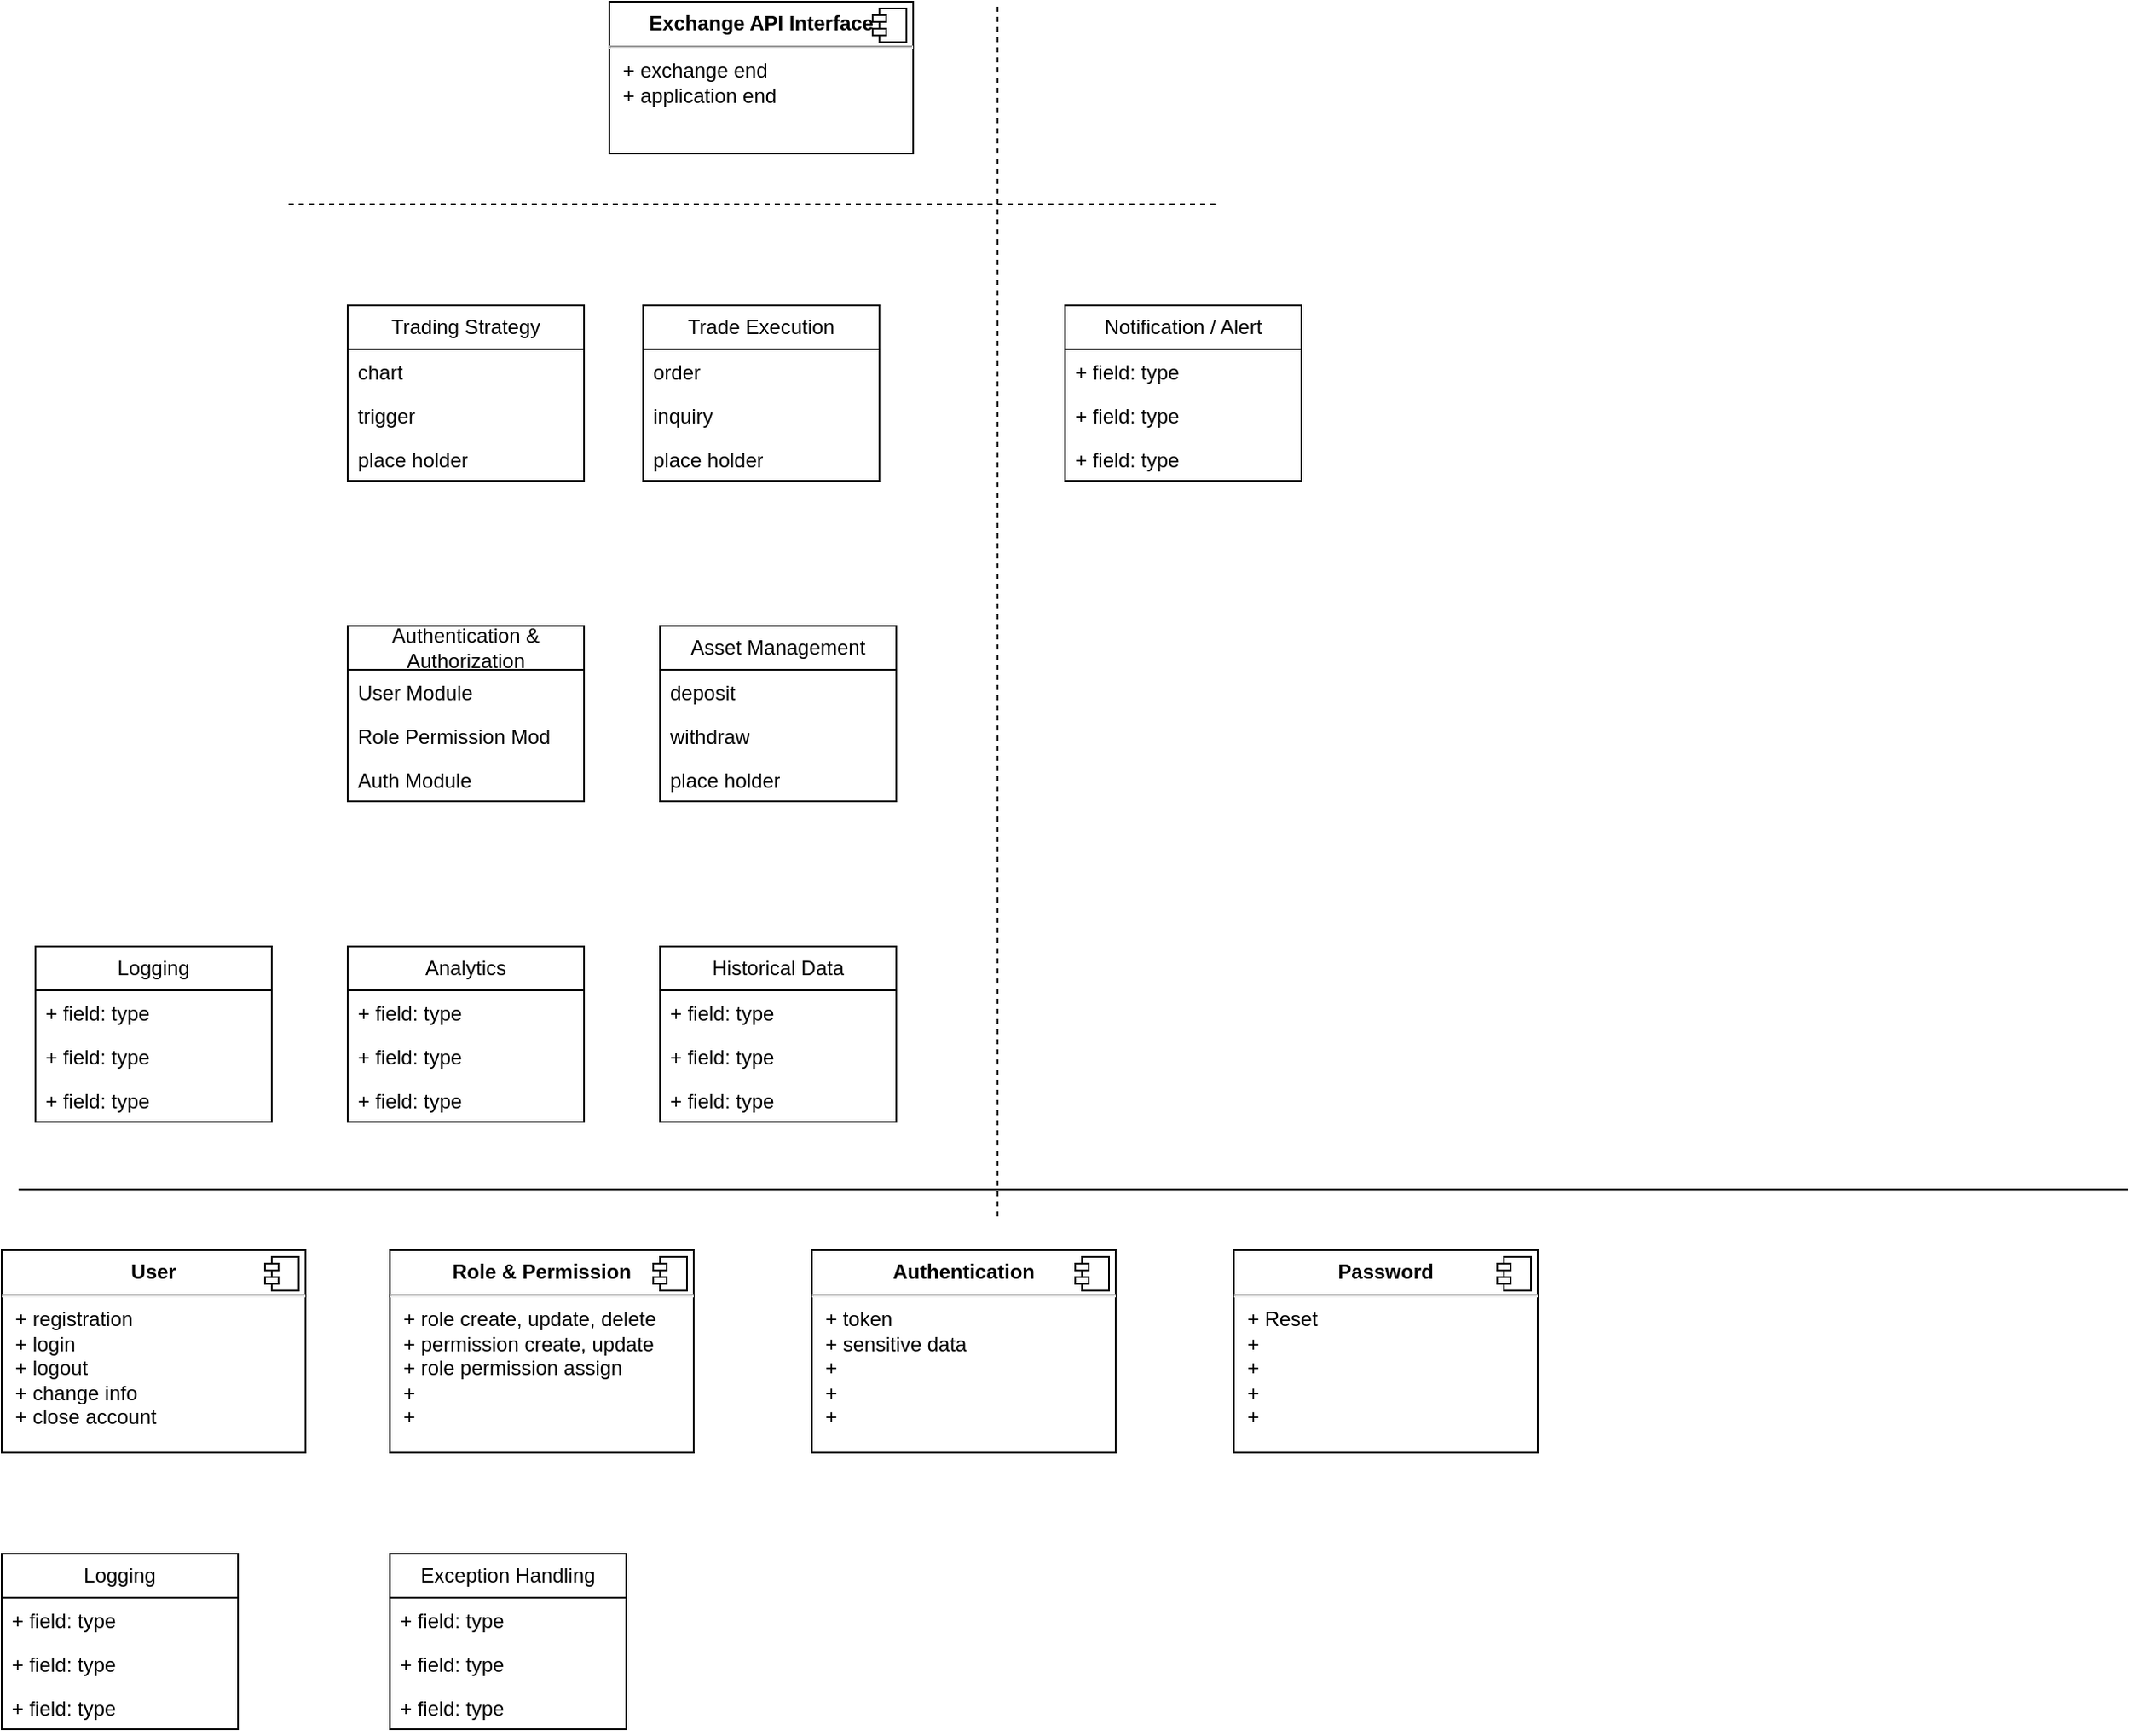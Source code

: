<mxfile version="21.2.9" type="github">
  <diagram name="Page-1" id="73ckfo2DLwfB0zwxTyM4">
    <mxGraphModel dx="1806" dy="1152" grid="1" gridSize="10" guides="1" tooltips="1" connect="1" arrows="1" fold="1" page="1" pageScale="1" pageWidth="850" pageHeight="1100" math="0" shadow="0">
      <root>
        <mxCell id="0" />
        <mxCell id="1" parent="0" />
        <mxCell id="9XtSm5aBb7Ffbd0GUGP9-6" value="Trading Strategy" style="swimlane;fontStyle=0;childLayout=stackLayout;horizontal=1;startSize=26;fillColor=none;horizontalStack=0;resizeParent=1;resizeParentMax=0;resizeLast=0;collapsible=1;marginBottom=0;whiteSpace=wrap;html=1;" parent="1" vertex="1">
          <mxGeometry x="355" y="440" width="140" height="104" as="geometry" />
        </mxCell>
        <mxCell id="9XtSm5aBb7Ffbd0GUGP9-7" value="chart" style="text;strokeColor=none;fillColor=none;align=left;verticalAlign=top;spacingLeft=4;spacingRight=4;overflow=hidden;rotatable=0;points=[[0,0.5],[1,0.5]];portConstraint=eastwest;whiteSpace=wrap;html=1;" parent="9XtSm5aBb7Ffbd0GUGP9-6" vertex="1">
          <mxGeometry y="26" width="140" height="26" as="geometry" />
        </mxCell>
        <mxCell id="9XtSm5aBb7Ffbd0GUGP9-8" value="trigger" style="text;strokeColor=none;fillColor=none;align=left;verticalAlign=top;spacingLeft=4;spacingRight=4;overflow=hidden;rotatable=0;points=[[0,0.5],[1,0.5]];portConstraint=eastwest;whiteSpace=wrap;html=1;" parent="9XtSm5aBb7Ffbd0GUGP9-6" vertex="1">
          <mxGeometry y="52" width="140" height="26" as="geometry" />
        </mxCell>
        <mxCell id="9XtSm5aBb7Ffbd0GUGP9-9" value="place holder" style="text;strokeColor=none;fillColor=none;align=left;verticalAlign=top;spacingLeft=4;spacingRight=4;overflow=hidden;rotatable=0;points=[[0,0.5],[1,0.5]];portConstraint=eastwest;whiteSpace=wrap;html=1;" parent="9XtSm5aBb7Ffbd0GUGP9-6" vertex="1">
          <mxGeometry y="78" width="140" height="26" as="geometry" />
        </mxCell>
        <mxCell id="9XtSm5aBb7Ffbd0GUGP9-10" value="&lt;p style=&quot;margin:0px;margin-top:6px;text-align:center;&quot;&gt;&lt;b&gt;Exchange API Interface&lt;/b&gt;&lt;/p&gt;&lt;hr&gt;&lt;p style=&quot;margin:0px;margin-left:8px;&quot;&gt;+ exchange end&lt;br&gt;+ application end&lt;/p&gt;" style="align=left;overflow=fill;html=1;dropTarget=0;whiteSpace=wrap;" parent="1" vertex="1">
          <mxGeometry x="510" y="260" width="180" height="90" as="geometry" />
        </mxCell>
        <mxCell id="9XtSm5aBb7Ffbd0GUGP9-11" value="" style="shape=component;jettyWidth=8;jettyHeight=4;" parent="9XtSm5aBb7Ffbd0GUGP9-10" vertex="1">
          <mxGeometry x="1" width="20" height="20" relative="1" as="geometry">
            <mxPoint x="-24" y="4" as="offset" />
          </mxGeometry>
        </mxCell>
        <mxCell id="D-Yq91E-UCHwqCJ7QkfF-1" value="Asset Management" style="swimlane;fontStyle=0;childLayout=stackLayout;horizontal=1;startSize=26;fillColor=none;horizontalStack=0;resizeParent=1;resizeParentMax=0;resizeLast=0;collapsible=1;marginBottom=0;whiteSpace=wrap;html=1;" vertex="1" parent="1">
          <mxGeometry x="540" y="630" width="140" height="104" as="geometry" />
        </mxCell>
        <mxCell id="D-Yq91E-UCHwqCJ7QkfF-2" value="deposit" style="text;strokeColor=none;fillColor=none;align=left;verticalAlign=top;spacingLeft=4;spacingRight=4;overflow=hidden;rotatable=0;points=[[0,0.5],[1,0.5]];portConstraint=eastwest;whiteSpace=wrap;html=1;" vertex="1" parent="D-Yq91E-UCHwqCJ7QkfF-1">
          <mxGeometry y="26" width="140" height="26" as="geometry" />
        </mxCell>
        <mxCell id="D-Yq91E-UCHwqCJ7QkfF-3" value="withdraw" style="text;strokeColor=none;fillColor=none;align=left;verticalAlign=top;spacingLeft=4;spacingRight=4;overflow=hidden;rotatable=0;points=[[0,0.5],[1,0.5]];portConstraint=eastwest;whiteSpace=wrap;html=1;" vertex="1" parent="D-Yq91E-UCHwqCJ7QkfF-1">
          <mxGeometry y="52" width="140" height="26" as="geometry" />
        </mxCell>
        <mxCell id="D-Yq91E-UCHwqCJ7QkfF-4" value="place holder" style="text;strokeColor=none;fillColor=none;align=left;verticalAlign=top;spacingLeft=4;spacingRight=4;overflow=hidden;rotatable=0;points=[[0,0.5],[1,0.5]];portConstraint=eastwest;whiteSpace=wrap;html=1;" vertex="1" parent="D-Yq91E-UCHwqCJ7QkfF-1">
          <mxGeometry y="78" width="140" height="26" as="geometry" />
        </mxCell>
        <mxCell id="D-Yq91E-UCHwqCJ7QkfF-5" value="Authentication &amp;amp; Authorization " style="swimlane;fontStyle=0;childLayout=stackLayout;horizontal=1;startSize=26;fillColor=none;horizontalStack=0;resizeParent=1;resizeParentMax=0;resizeLast=0;collapsible=1;marginBottom=0;whiteSpace=wrap;html=1;" vertex="1" parent="1">
          <mxGeometry x="355" y="630" width="140" height="104" as="geometry" />
        </mxCell>
        <mxCell id="D-Yq91E-UCHwqCJ7QkfF-6" value="User Module" style="text;strokeColor=none;fillColor=none;align=left;verticalAlign=top;spacingLeft=4;spacingRight=4;overflow=hidden;rotatable=0;points=[[0,0.5],[1,0.5]];portConstraint=eastwest;whiteSpace=wrap;html=1;" vertex="1" parent="D-Yq91E-UCHwqCJ7QkfF-5">
          <mxGeometry y="26" width="140" height="26" as="geometry" />
        </mxCell>
        <mxCell id="D-Yq91E-UCHwqCJ7QkfF-7" value="Role Permission Mod" style="text;strokeColor=none;fillColor=none;align=left;verticalAlign=top;spacingLeft=4;spacingRight=4;overflow=hidden;rotatable=0;points=[[0,0.5],[1,0.5]];portConstraint=eastwest;whiteSpace=wrap;html=1;" vertex="1" parent="D-Yq91E-UCHwqCJ7QkfF-5">
          <mxGeometry y="52" width="140" height="26" as="geometry" />
        </mxCell>
        <mxCell id="D-Yq91E-UCHwqCJ7QkfF-8" value="Auth Module" style="text;strokeColor=none;fillColor=none;align=left;verticalAlign=top;spacingLeft=4;spacingRight=4;overflow=hidden;rotatable=0;points=[[0,0.5],[1,0.5]];portConstraint=eastwest;whiteSpace=wrap;html=1;" vertex="1" parent="D-Yq91E-UCHwqCJ7QkfF-5">
          <mxGeometry y="78" width="140" height="26" as="geometry" />
        </mxCell>
        <mxCell id="D-Yq91E-UCHwqCJ7QkfF-22" value="Trade Execution" style="swimlane;fontStyle=0;childLayout=stackLayout;horizontal=1;startSize=26;fillColor=none;horizontalStack=0;resizeParent=1;resizeParentMax=0;resizeLast=0;collapsible=1;marginBottom=0;whiteSpace=wrap;html=1;" vertex="1" parent="1">
          <mxGeometry x="530" y="440" width="140" height="104" as="geometry" />
        </mxCell>
        <mxCell id="D-Yq91E-UCHwqCJ7QkfF-23" value="order" style="text;strokeColor=none;fillColor=none;align=left;verticalAlign=top;spacingLeft=4;spacingRight=4;overflow=hidden;rotatable=0;points=[[0,0.5],[1,0.5]];portConstraint=eastwest;whiteSpace=wrap;html=1;" vertex="1" parent="D-Yq91E-UCHwqCJ7QkfF-22">
          <mxGeometry y="26" width="140" height="26" as="geometry" />
        </mxCell>
        <mxCell id="D-Yq91E-UCHwqCJ7QkfF-25" value="inquiry" style="text;strokeColor=none;fillColor=none;align=left;verticalAlign=top;spacingLeft=4;spacingRight=4;overflow=hidden;rotatable=0;points=[[0,0.5],[1,0.5]];portConstraint=eastwest;whiteSpace=wrap;html=1;" vertex="1" parent="D-Yq91E-UCHwqCJ7QkfF-22">
          <mxGeometry y="52" width="140" height="26" as="geometry" />
        </mxCell>
        <mxCell id="D-Yq91E-UCHwqCJ7QkfF-26" style="edgeStyle=orthogonalEdgeStyle;rounded=0;orthogonalLoop=1;jettySize=auto;html=1;exitX=1;exitY=0.5;exitDx=0;exitDy=0;" edge="1" parent="D-Yq91E-UCHwqCJ7QkfF-22" source="D-Yq91E-UCHwqCJ7QkfF-23" target="D-Yq91E-UCHwqCJ7QkfF-23">
          <mxGeometry relative="1" as="geometry" />
        </mxCell>
        <mxCell id="D-Yq91E-UCHwqCJ7QkfF-24" value="place holder" style="text;strokeColor=none;fillColor=none;align=left;verticalAlign=top;spacingLeft=4;spacingRight=4;overflow=hidden;rotatable=0;points=[[0,0.5],[1,0.5]];portConstraint=eastwest;whiteSpace=wrap;html=1;" vertex="1" parent="D-Yq91E-UCHwqCJ7QkfF-22">
          <mxGeometry y="78" width="140" height="26" as="geometry" />
        </mxCell>
        <mxCell id="D-Yq91E-UCHwqCJ7QkfF-27" value="Historical Data" style="swimlane;fontStyle=0;childLayout=stackLayout;horizontal=1;startSize=26;fillColor=none;horizontalStack=0;resizeParent=1;resizeParentMax=0;resizeLast=0;collapsible=1;marginBottom=0;whiteSpace=wrap;html=1;" vertex="1" parent="1">
          <mxGeometry x="540" y="820" width="140" height="104" as="geometry" />
        </mxCell>
        <mxCell id="D-Yq91E-UCHwqCJ7QkfF-28" value="+ field: type" style="text;strokeColor=none;fillColor=none;align=left;verticalAlign=top;spacingLeft=4;spacingRight=4;overflow=hidden;rotatable=0;points=[[0,0.5],[1,0.5]];portConstraint=eastwest;whiteSpace=wrap;html=1;" vertex="1" parent="D-Yq91E-UCHwqCJ7QkfF-27">
          <mxGeometry y="26" width="140" height="26" as="geometry" />
        </mxCell>
        <mxCell id="D-Yq91E-UCHwqCJ7QkfF-29" value="+ field: type" style="text;strokeColor=none;fillColor=none;align=left;verticalAlign=top;spacingLeft=4;spacingRight=4;overflow=hidden;rotatable=0;points=[[0,0.5],[1,0.5]];portConstraint=eastwest;whiteSpace=wrap;html=1;" vertex="1" parent="D-Yq91E-UCHwqCJ7QkfF-27">
          <mxGeometry y="52" width="140" height="26" as="geometry" />
        </mxCell>
        <mxCell id="D-Yq91E-UCHwqCJ7QkfF-30" value="+ field: type" style="text;strokeColor=none;fillColor=none;align=left;verticalAlign=top;spacingLeft=4;spacingRight=4;overflow=hidden;rotatable=0;points=[[0,0.5],[1,0.5]];portConstraint=eastwest;whiteSpace=wrap;html=1;" vertex="1" parent="D-Yq91E-UCHwqCJ7QkfF-27">
          <mxGeometry y="78" width="140" height="26" as="geometry" />
        </mxCell>
        <mxCell id="D-Yq91E-UCHwqCJ7QkfF-31" value="Analytics" style="swimlane;fontStyle=0;childLayout=stackLayout;horizontal=1;startSize=26;fillColor=none;horizontalStack=0;resizeParent=1;resizeParentMax=0;resizeLast=0;collapsible=1;marginBottom=0;whiteSpace=wrap;html=1;" vertex="1" parent="1">
          <mxGeometry x="355" y="820" width="140" height="104" as="geometry" />
        </mxCell>
        <mxCell id="D-Yq91E-UCHwqCJ7QkfF-32" value="+ field: type" style="text;strokeColor=none;fillColor=none;align=left;verticalAlign=top;spacingLeft=4;spacingRight=4;overflow=hidden;rotatable=0;points=[[0,0.5],[1,0.5]];portConstraint=eastwest;whiteSpace=wrap;html=1;" vertex="1" parent="D-Yq91E-UCHwqCJ7QkfF-31">
          <mxGeometry y="26" width="140" height="26" as="geometry" />
        </mxCell>
        <mxCell id="D-Yq91E-UCHwqCJ7QkfF-33" value="+ field: type" style="text;strokeColor=none;fillColor=none;align=left;verticalAlign=top;spacingLeft=4;spacingRight=4;overflow=hidden;rotatable=0;points=[[0,0.5],[1,0.5]];portConstraint=eastwest;whiteSpace=wrap;html=1;" vertex="1" parent="D-Yq91E-UCHwqCJ7QkfF-31">
          <mxGeometry y="52" width="140" height="26" as="geometry" />
        </mxCell>
        <mxCell id="D-Yq91E-UCHwqCJ7QkfF-34" value="+ field: type" style="text;strokeColor=none;fillColor=none;align=left;verticalAlign=top;spacingLeft=4;spacingRight=4;overflow=hidden;rotatable=0;points=[[0,0.5],[1,0.5]];portConstraint=eastwest;whiteSpace=wrap;html=1;" vertex="1" parent="D-Yq91E-UCHwqCJ7QkfF-31">
          <mxGeometry y="78" width="140" height="26" as="geometry" />
        </mxCell>
        <mxCell id="D-Yq91E-UCHwqCJ7QkfF-35" value="Notification / Alert" style="swimlane;fontStyle=0;childLayout=stackLayout;horizontal=1;startSize=26;fillColor=none;horizontalStack=0;resizeParent=1;resizeParentMax=0;resizeLast=0;collapsible=1;marginBottom=0;whiteSpace=wrap;html=1;" vertex="1" parent="1">
          <mxGeometry x="780" y="440" width="140" height="104" as="geometry" />
        </mxCell>
        <mxCell id="D-Yq91E-UCHwqCJ7QkfF-36" value="+ field: type" style="text;strokeColor=none;fillColor=none;align=left;verticalAlign=top;spacingLeft=4;spacingRight=4;overflow=hidden;rotatable=0;points=[[0,0.5],[1,0.5]];portConstraint=eastwest;whiteSpace=wrap;html=1;" vertex="1" parent="D-Yq91E-UCHwqCJ7QkfF-35">
          <mxGeometry y="26" width="140" height="26" as="geometry" />
        </mxCell>
        <mxCell id="D-Yq91E-UCHwqCJ7QkfF-37" value="+ field: type" style="text;strokeColor=none;fillColor=none;align=left;verticalAlign=top;spacingLeft=4;spacingRight=4;overflow=hidden;rotatable=0;points=[[0,0.5],[1,0.5]];portConstraint=eastwest;whiteSpace=wrap;html=1;" vertex="1" parent="D-Yq91E-UCHwqCJ7QkfF-35">
          <mxGeometry y="52" width="140" height="26" as="geometry" />
        </mxCell>
        <mxCell id="D-Yq91E-UCHwqCJ7QkfF-38" value="+ field: type" style="text;strokeColor=none;fillColor=none;align=left;verticalAlign=top;spacingLeft=4;spacingRight=4;overflow=hidden;rotatable=0;points=[[0,0.5],[1,0.5]];portConstraint=eastwest;whiteSpace=wrap;html=1;" vertex="1" parent="D-Yq91E-UCHwqCJ7QkfF-35">
          <mxGeometry y="78" width="140" height="26" as="geometry" />
        </mxCell>
        <mxCell id="D-Yq91E-UCHwqCJ7QkfF-43" value="" style="endArrow=none;dashed=1;html=1;rounded=0;" edge="1" parent="1">
          <mxGeometry width="50" height="50" relative="1" as="geometry">
            <mxPoint x="740" y="980" as="sourcePoint" />
            <mxPoint x="740" y="260" as="targetPoint" />
          </mxGeometry>
        </mxCell>
        <mxCell id="D-Yq91E-UCHwqCJ7QkfF-44" value="" style="endArrow=none;dashed=1;html=1;rounded=0;" edge="1" parent="1">
          <mxGeometry width="50" height="50" relative="1" as="geometry">
            <mxPoint x="320" y="380" as="sourcePoint" />
            <mxPoint x="870" y="380" as="targetPoint" />
          </mxGeometry>
        </mxCell>
        <mxCell id="D-Yq91E-UCHwqCJ7QkfF-45" value="" style="line;strokeWidth=1;fillColor=none;align=left;verticalAlign=middle;spacingTop=-1;spacingLeft=3;spacingRight=3;rotatable=0;labelPosition=right;points=[];portConstraint=eastwest;strokeColor=inherit;" vertex="1" parent="1">
          <mxGeometry x="160" y="960" width="1250" height="8" as="geometry" />
        </mxCell>
        <mxCell id="D-Yq91E-UCHwqCJ7QkfF-46" value="&lt;p style=&quot;margin:0px;margin-top:6px;text-align:center;&quot;&gt;&lt;b&gt;User&lt;/b&gt;&lt;/p&gt;&lt;hr&gt;&lt;p style=&quot;margin:0px;margin-left:8px;&quot;&gt;+ registration&lt;br&gt;+ login&lt;/p&gt;&lt;p style=&quot;margin:0px;margin-left:8px;&quot;&gt;+ logout&lt;/p&gt;&lt;p style=&quot;margin:0px;margin-left:8px;&quot;&gt;+ change info&lt;/p&gt;&lt;p style=&quot;margin:0px;margin-left:8px;&quot;&gt;+ close account&lt;/p&gt;" style="align=left;overflow=fill;html=1;dropTarget=0;whiteSpace=wrap;" vertex="1" parent="1">
          <mxGeometry x="150" y="1000" width="180" height="120" as="geometry" />
        </mxCell>
        <mxCell id="D-Yq91E-UCHwqCJ7QkfF-47" value="" style="shape=component;jettyWidth=8;jettyHeight=4;" vertex="1" parent="D-Yq91E-UCHwqCJ7QkfF-46">
          <mxGeometry x="1" width="20" height="20" relative="1" as="geometry">
            <mxPoint x="-24" y="4" as="offset" />
          </mxGeometry>
        </mxCell>
        <mxCell id="D-Yq91E-UCHwqCJ7QkfF-48" value="&lt;p style=&quot;margin:0px;margin-top:6px;text-align:center;&quot;&gt;&lt;b&gt;Role &amp;amp; Permission&lt;/b&gt;&lt;/p&gt;&lt;hr&gt;&lt;p style=&quot;margin:0px;margin-left:8px;&quot;&gt;+ role create, update, delete&lt;br&gt;+ permission create, update&lt;/p&gt;&lt;p style=&quot;margin:0px;margin-left:8px;&quot;&gt;+ role permission assign&lt;/p&gt;&lt;p style=&quot;margin:0px;margin-left:8px;&quot;&gt;+&amp;nbsp;&lt;/p&gt;&lt;p style=&quot;margin:0px;margin-left:8px;&quot;&gt;+&amp;nbsp;&lt;/p&gt;" style="align=left;overflow=fill;html=1;dropTarget=0;whiteSpace=wrap;" vertex="1" parent="1">
          <mxGeometry x="380" y="1000" width="180" height="120" as="geometry" />
        </mxCell>
        <mxCell id="D-Yq91E-UCHwqCJ7QkfF-49" value="" style="shape=component;jettyWidth=8;jettyHeight=4;" vertex="1" parent="D-Yq91E-UCHwqCJ7QkfF-48">
          <mxGeometry x="1" width="20" height="20" relative="1" as="geometry">
            <mxPoint x="-24" y="4" as="offset" />
          </mxGeometry>
        </mxCell>
        <mxCell id="D-Yq91E-UCHwqCJ7QkfF-50" value="&lt;p style=&quot;margin:0px;margin-top:6px;text-align:center;&quot;&gt;&lt;b&gt;Authentication&lt;/b&gt;&lt;/p&gt;&lt;hr&gt;&lt;p style=&quot;margin:0px;margin-left:8px;&quot;&gt;+ token&lt;br&gt;+ sensitive data&lt;/p&gt;&lt;p style=&quot;margin:0px;margin-left:8px;&quot;&gt;+&amp;nbsp;&lt;/p&gt;&lt;p style=&quot;margin:0px;margin-left:8px;&quot;&gt;+&amp;nbsp;&lt;/p&gt;&lt;p style=&quot;margin:0px;margin-left:8px;&quot;&gt;+&amp;nbsp;&lt;/p&gt;" style="align=left;overflow=fill;html=1;dropTarget=0;whiteSpace=wrap;" vertex="1" parent="1">
          <mxGeometry x="630" y="1000" width="180" height="120" as="geometry" />
        </mxCell>
        <mxCell id="D-Yq91E-UCHwqCJ7QkfF-51" value="" style="shape=component;jettyWidth=8;jettyHeight=4;" vertex="1" parent="D-Yq91E-UCHwqCJ7QkfF-50">
          <mxGeometry x="1" width="20" height="20" relative="1" as="geometry">
            <mxPoint x="-24" y="4" as="offset" />
          </mxGeometry>
        </mxCell>
        <mxCell id="D-Yq91E-UCHwqCJ7QkfF-52" value="&lt;p style=&quot;margin:0px;margin-top:6px;text-align:center;&quot;&gt;&lt;b&gt;Password&lt;/b&gt;&lt;/p&gt;&lt;hr&gt;&lt;p style=&quot;margin:0px;margin-left:8px;&quot;&gt;+ Reset&lt;br&gt;+&amp;nbsp;&lt;/p&gt;&lt;p style=&quot;margin:0px;margin-left:8px;&quot;&gt;+&amp;nbsp;&lt;/p&gt;&lt;p style=&quot;margin:0px;margin-left:8px;&quot;&gt;+&amp;nbsp;&lt;/p&gt;&lt;p style=&quot;margin:0px;margin-left:8px;&quot;&gt;+&amp;nbsp;&lt;/p&gt;" style="align=left;overflow=fill;html=1;dropTarget=0;whiteSpace=wrap;" vertex="1" parent="1">
          <mxGeometry x="880" y="1000" width="180" height="120" as="geometry" />
        </mxCell>
        <mxCell id="D-Yq91E-UCHwqCJ7QkfF-53" value="" style="shape=component;jettyWidth=8;jettyHeight=4;" vertex="1" parent="D-Yq91E-UCHwqCJ7QkfF-52">
          <mxGeometry x="1" width="20" height="20" relative="1" as="geometry">
            <mxPoint x="-24" y="4" as="offset" />
          </mxGeometry>
        </mxCell>
        <mxCell id="D-Yq91E-UCHwqCJ7QkfF-54" value="Logging" style="swimlane;fontStyle=0;childLayout=stackLayout;horizontal=1;startSize=26;fillColor=none;horizontalStack=0;resizeParent=1;resizeParentMax=0;resizeLast=0;collapsible=1;marginBottom=0;whiteSpace=wrap;html=1;" vertex="1" parent="1">
          <mxGeometry x="170" y="820" width="140" height="104" as="geometry" />
        </mxCell>
        <mxCell id="D-Yq91E-UCHwqCJ7QkfF-55" value="+ field: type" style="text;strokeColor=none;fillColor=none;align=left;verticalAlign=top;spacingLeft=4;spacingRight=4;overflow=hidden;rotatable=0;points=[[0,0.5],[1,0.5]];portConstraint=eastwest;whiteSpace=wrap;html=1;" vertex="1" parent="D-Yq91E-UCHwqCJ7QkfF-54">
          <mxGeometry y="26" width="140" height="26" as="geometry" />
        </mxCell>
        <mxCell id="D-Yq91E-UCHwqCJ7QkfF-56" value="+ field: type" style="text;strokeColor=none;fillColor=none;align=left;verticalAlign=top;spacingLeft=4;spacingRight=4;overflow=hidden;rotatable=0;points=[[0,0.5],[1,0.5]];portConstraint=eastwest;whiteSpace=wrap;html=1;" vertex="1" parent="D-Yq91E-UCHwqCJ7QkfF-54">
          <mxGeometry y="52" width="140" height="26" as="geometry" />
        </mxCell>
        <mxCell id="D-Yq91E-UCHwqCJ7QkfF-57" value="+ field: type" style="text;strokeColor=none;fillColor=none;align=left;verticalAlign=top;spacingLeft=4;spacingRight=4;overflow=hidden;rotatable=0;points=[[0,0.5],[1,0.5]];portConstraint=eastwest;whiteSpace=wrap;html=1;" vertex="1" parent="D-Yq91E-UCHwqCJ7QkfF-54">
          <mxGeometry y="78" width="140" height="26" as="geometry" />
        </mxCell>
        <mxCell id="D-Yq91E-UCHwqCJ7QkfF-58" value="Logging" style="swimlane;fontStyle=0;childLayout=stackLayout;horizontal=1;startSize=26;fillColor=none;horizontalStack=0;resizeParent=1;resizeParentMax=0;resizeLast=0;collapsible=1;marginBottom=0;whiteSpace=wrap;html=1;" vertex="1" parent="1">
          <mxGeometry x="150" y="1180" width="140" height="104" as="geometry" />
        </mxCell>
        <mxCell id="D-Yq91E-UCHwqCJ7QkfF-59" value="+ field: type" style="text;strokeColor=none;fillColor=none;align=left;verticalAlign=top;spacingLeft=4;spacingRight=4;overflow=hidden;rotatable=0;points=[[0,0.5],[1,0.5]];portConstraint=eastwest;whiteSpace=wrap;html=1;" vertex="1" parent="D-Yq91E-UCHwqCJ7QkfF-58">
          <mxGeometry y="26" width="140" height="26" as="geometry" />
        </mxCell>
        <mxCell id="D-Yq91E-UCHwqCJ7QkfF-60" value="+ field: type" style="text;strokeColor=none;fillColor=none;align=left;verticalAlign=top;spacingLeft=4;spacingRight=4;overflow=hidden;rotatable=0;points=[[0,0.5],[1,0.5]];portConstraint=eastwest;whiteSpace=wrap;html=1;" vertex="1" parent="D-Yq91E-UCHwqCJ7QkfF-58">
          <mxGeometry y="52" width="140" height="26" as="geometry" />
        </mxCell>
        <mxCell id="D-Yq91E-UCHwqCJ7QkfF-61" value="+ field: type" style="text;strokeColor=none;fillColor=none;align=left;verticalAlign=top;spacingLeft=4;spacingRight=4;overflow=hidden;rotatable=0;points=[[0,0.5],[1,0.5]];portConstraint=eastwest;whiteSpace=wrap;html=1;" vertex="1" parent="D-Yq91E-UCHwqCJ7QkfF-58">
          <mxGeometry y="78" width="140" height="26" as="geometry" />
        </mxCell>
        <mxCell id="D-Yq91E-UCHwqCJ7QkfF-62" value="Exception Handling" style="swimlane;fontStyle=0;childLayout=stackLayout;horizontal=1;startSize=26;fillColor=none;horizontalStack=0;resizeParent=1;resizeParentMax=0;resizeLast=0;collapsible=1;marginBottom=0;whiteSpace=wrap;html=1;" vertex="1" parent="1">
          <mxGeometry x="380" y="1180" width="140" height="104" as="geometry" />
        </mxCell>
        <mxCell id="D-Yq91E-UCHwqCJ7QkfF-63" value="+ field: type" style="text;strokeColor=none;fillColor=none;align=left;verticalAlign=top;spacingLeft=4;spacingRight=4;overflow=hidden;rotatable=0;points=[[0,0.5],[1,0.5]];portConstraint=eastwest;whiteSpace=wrap;html=1;" vertex="1" parent="D-Yq91E-UCHwqCJ7QkfF-62">
          <mxGeometry y="26" width="140" height="26" as="geometry" />
        </mxCell>
        <mxCell id="D-Yq91E-UCHwqCJ7QkfF-64" value="+ field: type" style="text;strokeColor=none;fillColor=none;align=left;verticalAlign=top;spacingLeft=4;spacingRight=4;overflow=hidden;rotatable=0;points=[[0,0.5],[1,0.5]];portConstraint=eastwest;whiteSpace=wrap;html=1;" vertex="1" parent="D-Yq91E-UCHwqCJ7QkfF-62">
          <mxGeometry y="52" width="140" height="26" as="geometry" />
        </mxCell>
        <mxCell id="D-Yq91E-UCHwqCJ7QkfF-65" value="+ field: type" style="text;strokeColor=none;fillColor=none;align=left;verticalAlign=top;spacingLeft=4;spacingRight=4;overflow=hidden;rotatable=0;points=[[0,0.5],[1,0.5]];portConstraint=eastwest;whiteSpace=wrap;html=1;" vertex="1" parent="D-Yq91E-UCHwqCJ7QkfF-62">
          <mxGeometry y="78" width="140" height="26" as="geometry" />
        </mxCell>
      </root>
    </mxGraphModel>
  </diagram>
</mxfile>

